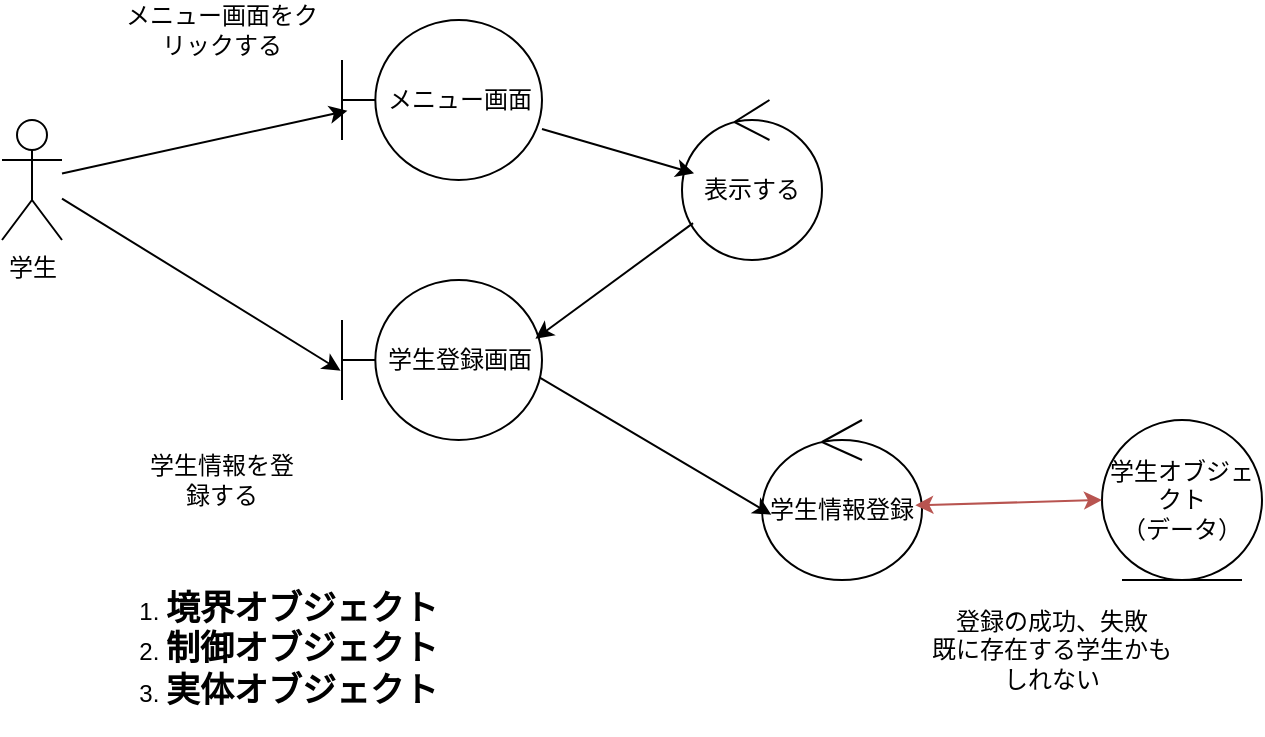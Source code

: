 <mxfile version="28.2.1">
  <diagram id="HYV2ZiRfSuyIHgZ4jGP3" name="ページ1">
    <mxGraphModel dx="786" dy="417" grid="1" gridSize="10" guides="1" tooltips="1" connect="1" arrows="1" fold="1" page="1" pageScale="1" pageWidth="827" pageHeight="1169" math="0" shadow="0">
      <root>
        <mxCell id="0" />
        <mxCell id="1" parent="0" />
        <mxCell id="eNCXiYZoZ-Gf2gYoyJRO-2" value="学生" style="shape=umlActor;verticalLabelPosition=bottom;verticalAlign=top;html=1;" vertex="1" parent="1">
          <mxGeometry x="130" y="130" width="30" height="60" as="geometry" />
        </mxCell>
        <mxCell id="eNCXiYZoZ-Gf2gYoyJRO-4" value="メニュー画面をクリックする" style="text;html=1;align=center;verticalAlign=middle;whiteSpace=wrap;rounded=0;" vertex="1" parent="1">
          <mxGeometry x="190" y="70" width="100" height="30" as="geometry" />
        </mxCell>
        <mxCell id="eNCXiYZoZ-Gf2gYoyJRO-7" value="" style="endArrow=classic;html=1;rounded=0;entryX=0.027;entryY=0.567;entryDx=0;entryDy=0;entryPerimeter=0;" edge="1" parent="1" source="eNCXiYZoZ-Gf2gYoyJRO-2" target="eNCXiYZoZ-Gf2gYoyJRO-8">
          <mxGeometry width="50" height="50" relative="1" as="geometry">
            <mxPoint x="200" y="200" as="sourcePoint" />
            <mxPoint x="310" y="200" as="targetPoint" />
          </mxGeometry>
        </mxCell>
        <mxCell id="eNCXiYZoZ-Gf2gYoyJRO-8" value="メニュー画面" style="shape=umlBoundary;whiteSpace=wrap;html=1;" vertex="1" parent="1">
          <mxGeometry x="300" y="80" width="100" height="80" as="geometry" />
        </mxCell>
        <mxCell id="eNCXiYZoZ-Gf2gYoyJRO-9" value="表示する" style="ellipse;shape=umlControl;whiteSpace=wrap;html=1;fillColor=none;" vertex="1" parent="1">
          <mxGeometry x="470" y="120" width="70" height="80" as="geometry" />
        </mxCell>
        <mxCell id="eNCXiYZoZ-Gf2gYoyJRO-10" value="" style="endArrow=classic;html=1;rounded=0;entryX=0.086;entryY=0.458;entryDx=0;entryDy=0;entryPerimeter=0;" edge="1" parent="1" source="eNCXiYZoZ-Gf2gYoyJRO-8" target="eNCXiYZoZ-Gf2gYoyJRO-9">
          <mxGeometry width="50" height="50" relative="1" as="geometry">
            <mxPoint x="260" y="213" as="sourcePoint" />
            <mxPoint x="403" y="190" as="targetPoint" />
          </mxGeometry>
        </mxCell>
        <mxCell id="eNCXiYZoZ-Gf2gYoyJRO-11" value="学生登録画面" style="shape=umlBoundary;whiteSpace=wrap;html=1;" vertex="1" parent="1">
          <mxGeometry x="300" y="210" width="100" height="80" as="geometry" />
        </mxCell>
        <mxCell id="eNCXiYZoZ-Gf2gYoyJRO-12" value="" style="endArrow=classic;html=1;rounded=0;entryX=0.967;entryY=0.367;entryDx=0;entryDy=0;entryPerimeter=0;" edge="1" parent="1" source="eNCXiYZoZ-Gf2gYoyJRO-9" target="eNCXiYZoZ-Gf2gYoyJRO-11">
          <mxGeometry width="50" height="50" relative="1" as="geometry">
            <mxPoint x="450" y="200" as="sourcePoint" />
            <mxPoint x="521" y="218" as="targetPoint" />
          </mxGeometry>
        </mxCell>
        <mxCell id="eNCXiYZoZ-Gf2gYoyJRO-13" value="学生情報を登録する" style="text;html=1;align=center;verticalAlign=middle;whiteSpace=wrap;rounded=0;" vertex="1" parent="1">
          <mxGeometry x="200" y="290" width="80" height="40" as="geometry" />
        </mxCell>
        <mxCell id="eNCXiYZoZ-Gf2gYoyJRO-14" value="" style="endArrow=classic;html=1;rounded=0;entryX=-0.007;entryY=0.567;entryDx=0;entryDy=0;entryPerimeter=0;" edge="1" parent="1" source="eNCXiYZoZ-Gf2gYoyJRO-2" target="eNCXiYZoZ-Gf2gYoyJRO-11">
          <mxGeometry width="50" height="50" relative="1" as="geometry">
            <mxPoint x="200" y="213" as="sourcePoint" />
            <mxPoint x="343" y="190" as="targetPoint" />
          </mxGeometry>
        </mxCell>
        <mxCell id="eNCXiYZoZ-Gf2gYoyJRO-15" value="学生情報登録" style="ellipse;shape=umlControl;whiteSpace=wrap;html=1;fillColor=none;" vertex="1" parent="1">
          <mxGeometry x="510" y="280" width="80" height="80" as="geometry" />
        </mxCell>
        <mxCell id="eNCXiYZoZ-Gf2gYoyJRO-16" value="" style="endArrow=classic;html=1;rounded=0;entryX=0.058;entryY=0.592;entryDx=0;entryDy=0;entryPerimeter=0;exitX=0.987;exitY=0.608;exitDx=0;exitDy=0;exitPerimeter=0;" edge="1" parent="1" source="eNCXiYZoZ-Gf2gYoyJRO-11" target="eNCXiYZoZ-Gf2gYoyJRO-15">
          <mxGeometry width="50" height="50" relative="1" as="geometry">
            <mxPoint x="519" y="280" as="sourcePoint" />
            <mxPoint x="440" y="337" as="targetPoint" />
          </mxGeometry>
        </mxCell>
        <mxCell id="eNCXiYZoZ-Gf2gYoyJRO-17" value="学生オブジェクト&lt;div&gt;（データ）&lt;/div&gt;" style="ellipse;shape=umlEntity;whiteSpace=wrap;html=1;" vertex="1" parent="1">
          <mxGeometry x="680" y="280" width="80" height="80" as="geometry" />
        </mxCell>
        <mxCell id="eNCXiYZoZ-Gf2gYoyJRO-18" value="" style="endArrow=classic;startArrow=classic;html=1;rounded=0;exitX=0.958;exitY=0.533;exitDx=0;exitDy=0;exitPerimeter=0;entryX=0;entryY=0.5;entryDx=0;entryDy=0;fillColor=#f8cecc;strokeColor=#b85450;" edge="1" parent="1" source="eNCXiYZoZ-Gf2gYoyJRO-15" target="eNCXiYZoZ-Gf2gYoyJRO-17">
          <mxGeometry width="50" height="50" relative="1" as="geometry">
            <mxPoint x="610" y="440" as="sourcePoint" />
            <mxPoint x="660" y="390" as="targetPoint" />
          </mxGeometry>
        </mxCell>
        <mxCell id="eNCXiYZoZ-Gf2gYoyJRO-20" value="登録の成功、失敗&lt;div&gt;既に存在する学生かもしれない&lt;/div&gt;" style="text;html=1;align=center;verticalAlign=middle;whiteSpace=wrap;rounded=0;" vertex="1" parent="1">
          <mxGeometry x="590" y="360" width="130" height="70" as="geometry" />
        </mxCell>
        <mxCell id="eNCXiYZoZ-Gf2gYoyJRO-21" value="&lt;ol&gt;&lt;li&gt;&lt;font style=&quot;font-size: 17px;&quot;&gt;&lt;b&gt;境界オブジェクト&lt;/b&gt;&lt;/font&gt;&lt;/li&gt;&lt;li&gt;&lt;font style=&quot;font-size: 17px;&quot;&gt;&lt;b&gt;制御オブジェクト&lt;/b&gt;&lt;/font&gt;&lt;/li&gt;&lt;li&gt;&lt;font style=&quot;font-size: 17px;&quot;&gt;&lt;b&gt;実体オブジェクト&lt;/b&gt;&lt;/font&gt;&lt;/li&gt;&lt;/ol&gt;" style="text;html=1;align=center;verticalAlign=middle;whiteSpace=wrap;rounded=0;" vertex="1" parent="1">
          <mxGeometry x="160" y="370" width="200" height="50" as="geometry" />
        </mxCell>
      </root>
    </mxGraphModel>
  </diagram>
</mxfile>
